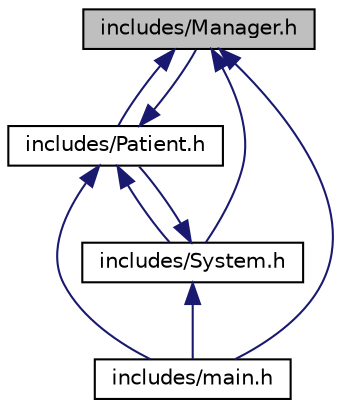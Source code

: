 digraph "includes/Manager.h"
{
 // LATEX_PDF_SIZE
  edge [fontname="Helvetica",fontsize="10",labelfontname="Helvetica",labelfontsize="10"];
  node [fontname="Helvetica",fontsize="10",shape=record];
  Node1 [label="includes/Manager.h",height=0.2,width=0.4,color="black", fillcolor="grey75", style="filled", fontcolor="black",tooltip=" "];
  Node1 -> Node2 [dir="back",color="midnightblue",fontsize="10",style="solid"];
  Node2 [label="includes/Patient.h",height=0.2,width=0.4,color="black", fillcolor="white", style="filled",URL="$d1/d5b/Patient_8h.html",tooltip=" "];
  Node2 -> Node3 [dir="back",color="midnightblue",fontsize="10",style="solid"];
  Node3 [label="includes/main.h",height=0.2,width=0.4,color="black", fillcolor="white", style="filled",URL="$d4/dbf/main_8h_source.html",tooltip=" "];
  Node2 -> Node1 [dir="back",color="midnightblue",fontsize="10",style="solid"];
  Node2 -> Node4 [dir="back",color="midnightblue",fontsize="10",style="solid"];
  Node4 [label="includes/System.h",height=0.2,width=0.4,color="black", fillcolor="white", style="filled",URL="$db/d39/System_8h.html",tooltip=" "];
  Node4 -> Node2 [dir="back",color="midnightblue",fontsize="10",style="solid"];
  Node4 -> Node3 [dir="back",color="midnightblue",fontsize="10",style="solid"];
  Node1 -> Node4 [dir="back",color="midnightblue",fontsize="10",style="solid"];
  Node1 -> Node3 [dir="back",color="midnightblue",fontsize="10",style="solid"];
}
